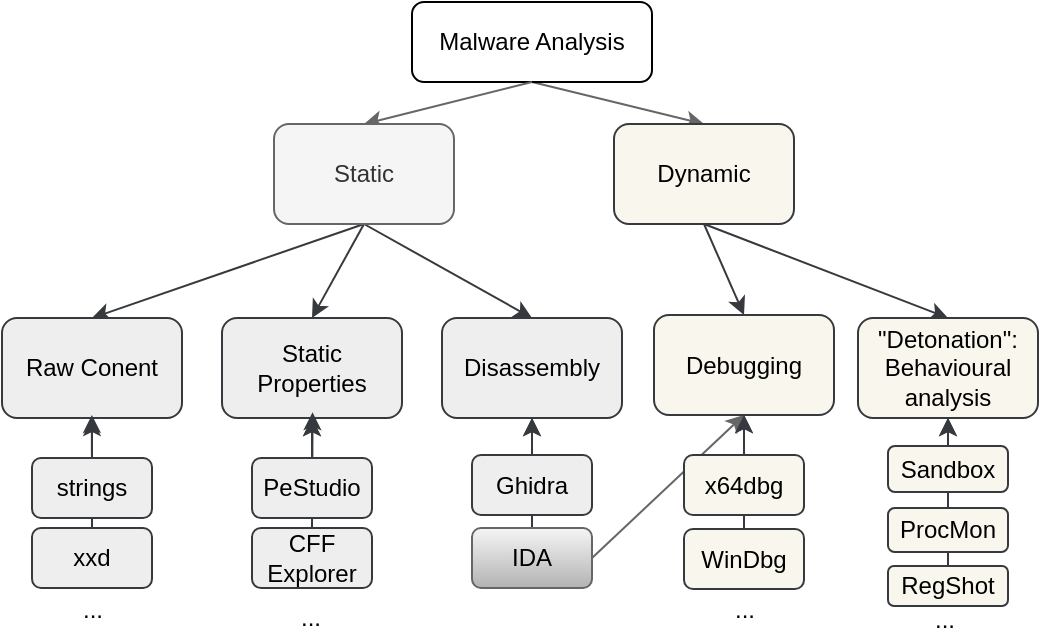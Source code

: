 <mxfile version="16.5.6" type="device"><diagram id="C5RBs43oDa-KdzZeNtuy" name="Page-1"><mxGraphModel dx="746" dy="539" grid="0" gridSize="10" guides="1" tooltips="1" connect="1" arrows="1" fold="1" page="1" pageScale="1" pageWidth="827" pageHeight="1169" math="0" shadow="0"><root><mxCell id="WIyWlLk6GJQsqaUBKTNV-0"/><mxCell id="WIyWlLk6GJQsqaUBKTNV-1" parent="WIyWlLk6GJQsqaUBKTNV-0"/><mxCell id="M-kQ_3f93xy35wFY7uXd-27" style="edgeStyle=none;rounded=0;orthogonalLoop=1;jettySize=auto;html=1;exitX=0.5;exitY=1;exitDx=0;exitDy=0;entryX=0.5;entryY=0;entryDx=0;entryDy=0;fillColor=#f5f5f5;strokeColor=#666666;" edge="1" parent="WIyWlLk6GJQsqaUBKTNV-1" source="WIyWlLk6GJQsqaUBKTNV-3" target="M-kQ_3f93xy35wFY7uXd-1"><mxGeometry relative="1" as="geometry"/></mxCell><mxCell id="WIyWlLk6GJQsqaUBKTNV-3" value="Malware Analysis" style="rounded=1;whiteSpace=wrap;html=1;fontSize=12;glass=0;strokeWidth=1;shadow=0;" parent="WIyWlLk6GJQsqaUBKTNV-1" vertex="1"><mxGeometry x="215" y="119" width="120" height="40" as="geometry"/></mxCell><mxCell id="M-kQ_3f93xy35wFY7uXd-26" style="rounded=0;orthogonalLoop=1;jettySize=auto;html=1;exitX=0.5;exitY=1;exitDx=0;exitDy=0;entryX=0.5;entryY=0;entryDx=0;entryDy=0;fillColor=#f5f5f5;strokeColor=#666666;" edge="1" parent="WIyWlLk6GJQsqaUBKTNV-1" source="WIyWlLk6GJQsqaUBKTNV-3" target="M-kQ_3f93xy35wFY7uXd-0"><mxGeometry relative="1" as="geometry"/></mxCell><mxCell id="M-kQ_3f93xy35wFY7uXd-28" style="edgeStyle=none;rounded=0;orthogonalLoop=1;jettySize=auto;html=1;exitX=0.5;exitY=1;exitDx=0;exitDy=0;entryX=0.5;entryY=0;entryDx=0;entryDy=0;fillColor=#eeeeee;strokeColor=#36393d;" edge="1" parent="WIyWlLk6GJQsqaUBKTNV-1" source="M-kQ_3f93xy35wFY7uXd-0" target="M-kQ_3f93xy35wFY7uXd-8"><mxGeometry relative="1" as="geometry"/></mxCell><mxCell id="M-kQ_3f93xy35wFY7uXd-29" style="edgeStyle=none;rounded=0;orthogonalLoop=1;jettySize=auto;html=1;exitX=0.5;exitY=1;exitDx=0;exitDy=0;entryX=0.5;entryY=0;entryDx=0;entryDy=0;fillColor=#eeeeee;strokeColor=#36393d;" edge="1" parent="WIyWlLk6GJQsqaUBKTNV-1" source="M-kQ_3f93xy35wFY7uXd-0" target="M-kQ_3f93xy35wFY7uXd-3"><mxGeometry relative="1" as="geometry"/></mxCell><mxCell id="M-kQ_3f93xy35wFY7uXd-30" style="edgeStyle=none;rounded=0;orthogonalLoop=1;jettySize=auto;html=1;exitX=0.5;exitY=1;exitDx=0;exitDy=0;entryX=0.5;entryY=0;entryDx=0;entryDy=0;fillColor=#eeeeee;strokeColor=#36393d;" edge="1" parent="WIyWlLk6GJQsqaUBKTNV-1" source="M-kQ_3f93xy35wFY7uXd-0" target="M-kQ_3f93xy35wFY7uXd-2"><mxGeometry relative="1" as="geometry"/></mxCell><mxCell id="M-kQ_3f93xy35wFY7uXd-0" value="Static" style="rounded=1;whiteSpace=wrap;html=1;fontSize=12;glass=0;strokeWidth=1;shadow=0;fillColor=#f5f5f5;strokeColor=#666666;fontColor=#333333;" vertex="1" parent="WIyWlLk6GJQsqaUBKTNV-1"><mxGeometry x="146" y="180" width="90" height="50" as="geometry"/></mxCell><mxCell id="M-kQ_3f93xy35wFY7uXd-31" style="edgeStyle=none;rounded=0;orthogonalLoop=1;jettySize=auto;html=1;exitX=0.5;exitY=1;exitDx=0;exitDy=0;entryX=0.5;entryY=0;entryDx=0;entryDy=0;fillColor=#f9f7ed;strokeColor=#36393d;" edge="1" parent="WIyWlLk6GJQsqaUBKTNV-1" source="M-kQ_3f93xy35wFY7uXd-1" target="M-kQ_3f93xy35wFY7uXd-18"><mxGeometry relative="1" as="geometry"/></mxCell><mxCell id="M-kQ_3f93xy35wFY7uXd-32" style="edgeStyle=none;rounded=0;orthogonalLoop=1;jettySize=auto;html=1;exitX=0.5;exitY=1;exitDx=0;exitDy=0;entryX=0.5;entryY=0;entryDx=0;entryDy=0;fillColor=#f9f7ed;strokeColor=#36393d;" edge="1" parent="WIyWlLk6GJQsqaUBKTNV-1" source="M-kQ_3f93xy35wFY7uXd-1" target="M-kQ_3f93xy35wFY7uXd-14"><mxGeometry relative="1" as="geometry"/></mxCell><mxCell id="M-kQ_3f93xy35wFY7uXd-1" value="Dynamic" style="rounded=1;whiteSpace=wrap;html=1;fontSize=12;glass=0;strokeWidth=1;shadow=0;fillColor=#f9f7ed;strokeColor=#36393d;" vertex="1" parent="WIyWlLk6GJQsqaUBKTNV-1"><mxGeometry x="316" y="180" width="90" height="50" as="geometry"/></mxCell><mxCell id="M-kQ_3f93xy35wFY7uXd-2" value="Static Properties" style="rounded=1;whiteSpace=wrap;html=1;fontSize=12;glass=0;strokeWidth=1;shadow=0;fillColor=#eeeeee;strokeColor=#36393d;" vertex="1" parent="WIyWlLk6GJQsqaUBKTNV-1"><mxGeometry x="120" y="277" width="90" height="50" as="geometry"/></mxCell><mxCell id="M-kQ_3f93xy35wFY7uXd-3" value="Raw Conent" style="rounded=1;whiteSpace=wrap;html=1;fontSize=12;glass=0;strokeWidth=1;shadow=0;fillColor=#eeeeee;strokeColor=#36393d;" vertex="1" parent="WIyWlLk6GJQsqaUBKTNV-1"><mxGeometry x="10" y="277" width="90" height="50" as="geometry"/></mxCell><mxCell id="M-kQ_3f93xy35wFY7uXd-43" style="edgeStyle=none;rounded=0;orthogonalLoop=1;jettySize=auto;html=1;exitX=0.5;exitY=0;exitDx=0;exitDy=0;entryX=0.5;entryY=1;entryDx=0;entryDy=0;fillColor=#eeeeee;strokeColor=#36393d;" edge="1" parent="WIyWlLk6GJQsqaUBKTNV-1" source="M-kQ_3f93xy35wFY7uXd-6" target="M-kQ_3f93xy35wFY7uXd-2"><mxGeometry relative="1" as="geometry"/></mxCell><mxCell id="M-kQ_3f93xy35wFY7uXd-44" style="edgeStyle=none;rounded=0;orthogonalLoop=1;jettySize=auto;html=1;exitX=0.5;exitY=0;exitDx=0;exitDy=0;fillColor=#eeeeee;strokeColor=#36393d;" edge="1" parent="WIyWlLk6GJQsqaUBKTNV-1" source="M-kQ_3f93xy35wFY7uXd-7"><mxGeometry relative="1" as="geometry"><mxPoint x="165.276" y="324.069" as="targetPoint"/></mxGeometry></mxCell><mxCell id="M-kQ_3f93xy35wFY7uXd-7" value="CFF Explorer" style="rounded=1;whiteSpace=wrap;html=1;fontSize=12;glass=0;strokeWidth=1;shadow=0;fillColor=#eeeeee;strokeColor=#36393d;" vertex="1" parent="WIyWlLk6GJQsqaUBKTNV-1"><mxGeometry x="135" y="382" width="60" height="30" as="geometry"/></mxCell><mxCell id="M-kQ_3f93xy35wFY7uXd-8" value="Disassembly" style="rounded=1;whiteSpace=wrap;html=1;fontSize=12;glass=0;strokeWidth=1;shadow=0;fillColor=#eeeeee;strokeColor=#36393d;" vertex="1" parent="WIyWlLk6GJQsqaUBKTNV-1"><mxGeometry x="230" y="277" width="90" height="50" as="geometry"/></mxCell><mxCell id="M-kQ_3f93xy35wFY7uXd-37" style="edgeStyle=none;rounded=0;orthogonalLoop=1;jettySize=auto;html=1;exitX=0.5;exitY=0;exitDx=0;exitDy=0;entryX=0.5;entryY=1;entryDx=0;entryDy=0;fillColor=#eeeeee;strokeColor=#36393d;" edge="1" parent="WIyWlLk6GJQsqaUBKTNV-1" source="M-kQ_3f93xy35wFY7uXd-9" target="M-kQ_3f93xy35wFY7uXd-8"><mxGeometry relative="1" as="geometry"/></mxCell><mxCell id="M-kQ_3f93xy35wFY7uXd-9" value="IDA" style="rounded=1;whiteSpace=wrap;html=1;fontSize=12;glass=0;strokeWidth=1;shadow=0;fillColor=#f5f5f5;gradientColor=#b3b3b3;strokeColor=#666666;" vertex="1" parent="WIyWlLk6GJQsqaUBKTNV-1"><mxGeometry x="245" y="382" width="60" height="30" as="geometry"/></mxCell><mxCell id="M-kQ_3f93xy35wFY7uXd-36" style="edgeStyle=none;rounded=0;orthogonalLoop=1;jettySize=auto;html=1;exitX=0.5;exitY=0;exitDx=0;exitDy=0;entryX=0.5;entryY=1;entryDx=0;entryDy=0;fillColor=#eeeeee;strokeColor=#36393d;" edge="1" parent="WIyWlLk6GJQsqaUBKTNV-1" source="M-kQ_3f93xy35wFY7uXd-10" target="M-kQ_3f93xy35wFY7uXd-8"><mxGeometry relative="1" as="geometry"/></mxCell><mxCell id="M-kQ_3f93xy35wFY7uXd-10" value="Ghidra" style="rounded=1;whiteSpace=wrap;html=1;fontSize=12;glass=0;strokeWidth=1;shadow=0;fillColor=#eeeeee;strokeColor=#36393d;" vertex="1" parent="WIyWlLk6GJQsqaUBKTNV-1"><mxGeometry x="245" y="345.5" width="60" height="30" as="geometry"/></mxCell><mxCell id="M-kQ_3f93xy35wFY7uXd-46" style="edgeStyle=none;rounded=0;orthogonalLoop=1;jettySize=auto;html=1;exitX=0.5;exitY=0;exitDx=0;exitDy=0;entryX=0.5;entryY=1;entryDx=0;entryDy=0;fillColor=#eeeeee;strokeColor=#36393d;" edge="1" parent="WIyWlLk6GJQsqaUBKTNV-1" source="M-kQ_3f93xy35wFY7uXd-11" target="M-kQ_3f93xy35wFY7uXd-3"><mxGeometry relative="1" as="geometry"/></mxCell><mxCell id="M-kQ_3f93xy35wFY7uXd-47" style="edgeStyle=none;rounded=0;orthogonalLoop=1;jettySize=auto;html=1;exitX=0.5;exitY=0;exitDx=0;exitDy=0;fillColor=#eeeeee;strokeColor=#36393d;" edge="1" parent="WIyWlLk6GJQsqaUBKTNV-1" source="M-kQ_3f93xy35wFY7uXd-12"><mxGeometry relative="1" as="geometry"><mxPoint x="54.931" y="325.448" as="targetPoint"/></mxGeometry></mxCell><mxCell id="M-kQ_3f93xy35wFY7uXd-12" value="xxd" style="rounded=1;whiteSpace=wrap;html=1;fontSize=12;glass=0;strokeWidth=1;shadow=0;fillColor=#eeeeee;strokeColor=#36393d;" vertex="1" parent="WIyWlLk6GJQsqaUBKTNV-1"><mxGeometry x="25" y="382" width="60" height="30" as="geometry"/></mxCell><mxCell id="M-kQ_3f93xy35wFY7uXd-13" value="..." style="text;html=1;align=center;verticalAlign=middle;resizable=0;points=[];autosize=1;" vertex="1" parent="WIyWlLk6GJQsqaUBKTNV-1"><mxGeometry x="149" y="417" width="30" height="20" as="geometry"/></mxCell><mxCell id="M-kQ_3f93xy35wFY7uXd-14" value="&quot;Detonation&quot;:&lt;br&gt;Behavioural analysis" style="rounded=1;whiteSpace=wrap;html=1;fontSize=12;glass=0;strokeWidth=1;shadow=0;fillColor=#f9f7ed;strokeColor=#36393d;" vertex="1" parent="WIyWlLk6GJQsqaUBKTNV-1"><mxGeometry x="438" y="277" width="90" height="50" as="geometry"/></mxCell><mxCell id="M-kQ_3f93xy35wFY7uXd-39" style="edgeStyle=none;rounded=0;orthogonalLoop=1;jettySize=auto;html=1;exitX=0.5;exitY=0;exitDx=0;exitDy=0;entryX=0.5;entryY=1;entryDx=0;entryDy=0;fillColor=#f9f7ed;strokeColor=#36393d;" edge="1" parent="WIyWlLk6GJQsqaUBKTNV-1" source="M-kQ_3f93xy35wFY7uXd-15" target="M-kQ_3f93xy35wFY7uXd-14"><mxGeometry relative="1" as="geometry"/></mxCell><mxCell id="M-kQ_3f93xy35wFY7uXd-41" style="edgeStyle=none;rounded=0;orthogonalLoop=1;jettySize=auto;html=1;exitX=0.5;exitY=0;exitDx=0;exitDy=0;entryX=0.5;entryY=1;entryDx=0;entryDy=0;fillColor=#f9f7ed;strokeColor=#36393d;" edge="1" parent="WIyWlLk6GJQsqaUBKTNV-1" source="M-kQ_3f93xy35wFY7uXd-17" target="M-kQ_3f93xy35wFY7uXd-14"><mxGeometry relative="1" as="geometry"/></mxCell><mxCell id="M-kQ_3f93xy35wFY7uXd-17" value="RegShot" style="rounded=1;whiteSpace=wrap;html=1;fontSize=12;glass=0;strokeWidth=1;shadow=0;fillColor=#f9f7ed;strokeColor=#36393d;" vertex="1" parent="WIyWlLk6GJQsqaUBKTNV-1"><mxGeometry x="453" y="401" width="60" height="20" as="geometry"/></mxCell><mxCell id="M-kQ_3f93xy35wFY7uXd-33" style="edgeStyle=none;rounded=0;orthogonalLoop=1;jettySize=auto;html=1;exitX=0.5;exitY=0;exitDx=0;exitDy=0;entryX=0.5;entryY=1;entryDx=0;entryDy=0;fillColor=#f9f7ed;strokeColor=#36393d;" edge="1" parent="WIyWlLk6GJQsqaUBKTNV-1" source="M-kQ_3f93xy35wFY7uXd-19" target="M-kQ_3f93xy35wFY7uXd-18"><mxGeometry relative="1" as="geometry"/></mxCell><mxCell id="M-kQ_3f93xy35wFY7uXd-35" style="edgeStyle=none;rounded=0;orthogonalLoop=1;jettySize=auto;html=1;exitX=1;exitY=0.5;exitDx=0;exitDy=0;entryX=0.5;entryY=1;entryDx=0;entryDy=0;fillColor=#f5f5f5;strokeColor=#666666;" edge="1" parent="WIyWlLk6GJQsqaUBKTNV-1" source="M-kQ_3f93xy35wFY7uXd-9" target="M-kQ_3f93xy35wFY7uXd-18"><mxGeometry relative="1" as="geometry"/></mxCell><mxCell id="M-kQ_3f93xy35wFY7uXd-18" value="Debugging" style="rounded=1;whiteSpace=wrap;html=1;fontSize=12;glass=0;strokeWidth=1;shadow=0;fillColor=#f9f7ed;strokeColor=#36393d;" vertex="1" parent="WIyWlLk6GJQsqaUBKTNV-1"><mxGeometry x="336" y="275.5" width="90" height="50" as="geometry"/></mxCell><mxCell id="M-kQ_3f93xy35wFY7uXd-38" style="edgeStyle=none;rounded=0;orthogonalLoop=1;jettySize=auto;html=1;exitX=0.5;exitY=0;exitDx=0;exitDy=0;fillColor=#f9f7ed;strokeColor=#36393d;" edge="1" parent="WIyWlLk6GJQsqaUBKTNV-1" source="M-kQ_3f93xy35wFY7uXd-20" target="M-kQ_3f93xy35wFY7uXd-18"><mxGeometry relative="1" as="geometry"/></mxCell><mxCell id="M-kQ_3f93xy35wFY7uXd-20" value="WinDbg" style="rounded=1;whiteSpace=wrap;html=1;fontSize=12;glass=0;strokeWidth=1;shadow=0;fillColor=#f9f7ed;strokeColor=#36393d;" vertex="1" parent="WIyWlLk6GJQsqaUBKTNV-1"><mxGeometry x="351" y="382.5" width="60" height="30" as="geometry"/></mxCell><mxCell id="M-kQ_3f93xy35wFY7uXd-22" value="..." style="text;html=1;align=center;verticalAlign=middle;resizable=0;points=[];autosize=1;" vertex="1" parent="WIyWlLk6GJQsqaUBKTNV-1"><mxGeometry x="366" y="413" width="30" height="20" as="geometry"/></mxCell><mxCell id="M-kQ_3f93xy35wFY7uXd-23" value="..." style="text;html=1;align=center;verticalAlign=middle;resizable=0;points=[];autosize=1;" vertex="1" parent="WIyWlLk6GJQsqaUBKTNV-1"><mxGeometry x="466" y="418" width="30" height="20" as="geometry"/></mxCell><mxCell id="M-kQ_3f93xy35wFY7uXd-24" value="..." style="text;html=1;align=center;verticalAlign=middle;resizable=0;points=[];autosize=1;" vertex="1" parent="WIyWlLk6GJQsqaUBKTNV-1"><mxGeometry x="40" y="412.5" width="30" height="20" as="geometry"/></mxCell><mxCell id="M-kQ_3f93xy35wFY7uXd-15" value="Sandbox" style="rounded=1;whiteSpace=wrap;html=1;fontSize=12;glass=0;strokeWidth=1;shadow=0;fillColor=#f9f7ed;strokeColor=#36393d;" vertex="1" parent="WIyWlLk6GJQsqaUBKTNV-1"><mxGeometry x="453" y="341" width="60" height="23" as="geometry"/></mxCell><mxCell id="M-kQ_3f93xy35wFY7uXd-16" value="ProcMon" style="rounded=1;whiteSpace=wrap;html=1;fontSize=12;glass=0;strokeWidth=1;shadow=0;fillColor=#f9f7ed;strokeColor=#36393d;" vertex="1" parent="WIyWlLk6GJQsqaUBKTNV-1"><mxGeometry x="453" y="372" width="60" height="22" as="geometry"/></mxCell><mxCell id="M-kQ_3f93xy35wFY7uXd-19" value="x64dbg" style="rounded=1;whiteSpace=wrap;html=1;fontSize=12;glass=0;strokeWidth=1;shadow=0;fillColor=#f9f7ed;strokeColor=#36393d;" vertex="1" parent="WIyWlLk6GJQsqaUBKTNV-1"><mxGeometry x="351" y="345.5" width="60" height="30" as="geometry"/></mxCell><mxCell id="M-kQ_3f93xy35wFY7uXd-11" value="strings" style="rounded=1;whiteSpace=wrap;html=1;fontSize=12;glass=0;strokeWidth=1;shadow=0;fillColor=#eeeeee;strokeColor=#36393d;" vertex="1" parent="WIyWlLk6GJQsqaUBKTNV-1"><mxGeometry x="25" y="347" width="60" height="30" as="geometry"/></mxCell><mxCell id="M-kQ_3f93xy35wFY7uXd-48" value="" style="edgeStyle=none;rounded=0;orthogonalLoop=1;jettySize=auto;html=1;fillColor=#eeeeee;strokeColor=#36393d;" edge="1" parent="WIyWlLk6GJQsqaUBKTNV-1" source="M-kQ_3f93xy35wFY7uXd-6" target="M-kQ_3f93xy35wFY7uXd-2"><mxGeometry relative="1" as="geometry"/></mxCell><mxCell id="M-kQ_3f93xy35wFY7uXd-6" value="PeStudio" style="rounded=1;whiteSpace=wrap;html=1;fontSize=12;glass=0;strokeWidth=1;shadow=0;fillColor=#eeeeee;strokeColor=#36393d;" vertex="1" parent="WIyWlLk6GJQsqaUBKTNV-1"><mxGeometry x="135" y="347" width="60" height="30" as="geometry"/></mxCell></root></mxGraphModel></diagram></mxfile>